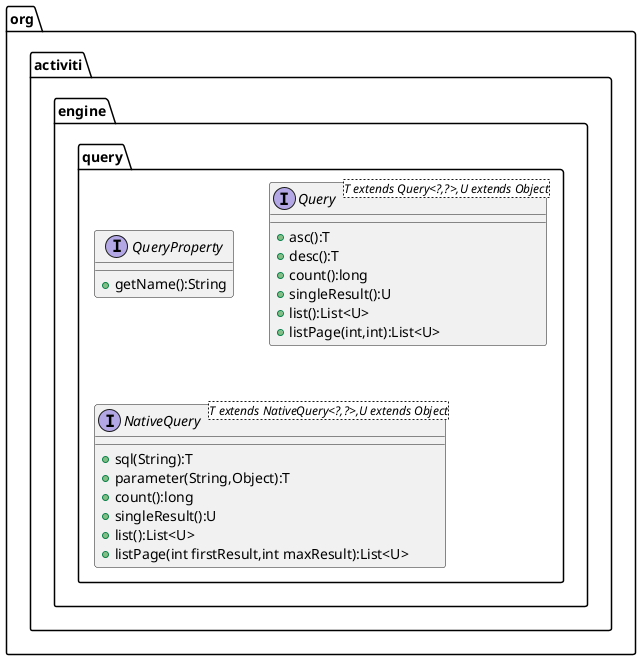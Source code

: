 @startuml
package "org.activiti.engine.query" {
interface QueryProperty {
    + getName():String
}

interface Query<T extends Query<?,?>,U extends Object> {
     + asc():T
     + desc():T
     + count():long
     + singleResult():U
     + list():List<U>
     + listPage(int,int):List<U>
}
interface NativeQuery<T extends NativeQuery<?,?>,U extends Object> {
    + sql(String):T
    + parameter(String,Object):T
    + count():long
    + singleResult():U
    + list():List<U>
    + listPage(int firstResult,int maxResult):List<U>
}
}

/' package finished '/

@enduml